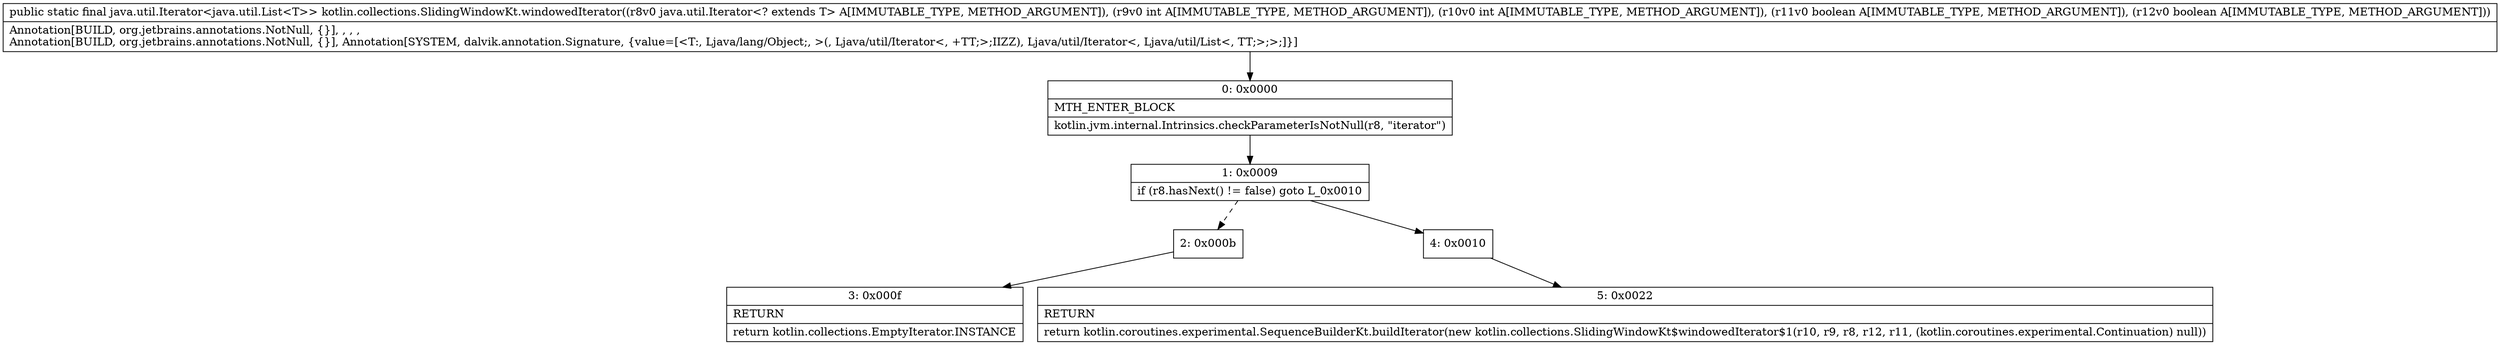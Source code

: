 digraph "CFG forkotlin.collections.SlidingWindowKt.windowedIterator(Ljava\/util\/Iterator;IIZZ)Ljava\/util\/Iterator;" {
Node_0 [shape=record,label="{0\:\ 0x0000|MTH_ENTER_BLOCK\l|kotlin.jvm.internal.Intrinsics.checkParameterIsNotNull(r8, \"iterator\")\l}"];
Node_1 [shape=record,label="{1\:\ 0x0009|if (r8.hasNext() != false) goto L_0x0010\l}"];
Node_2 [shape=record,label="{2\:\ 0x000b}"];
Node_3 [shape=record,label="{3\:\ 0x000f|RETURN\l|return kotlin.collections.EmptyIterator.INSTANCE\l}"];
Node_4 [shape=record,label="{4\:\ 0x0010}"];
Node_5 [shape=record,label="{5\:\ 0x0022|RETURN\l|return kotlin.coroutines.experimental.SequenceBuilderKt.buildIterator(new kotlin.collections.SlidingWindowKt$windowedIterator$1(r10, r9, r8, r12, r11, (kotlin.coroutines.experimental.Continuation) null))\l}"];
MethodNode[shape=record,label="{public static final java.util.Iterator\<java.util.List\<T\>\> kotlin.collections.SlidingWindowKt.windowedIterator((r8v0 java.util.Iterator\<? extends T\> A[IMMUTABLE_TYPE, METHOD_ARGUMENT]), (r9v0 int A[IMMUTABLE_TYPE, METHOD_ARGUMENT]), (r10v0 int A[IMMUTABLE_TYPE, METHOD_ARGUMENT]), (r11v0 boolean A[IMMUTABLE_TYPE, METHOD_ARGUMENT]), (r12v0 boolean A[IMMUTABLE_TYPE, METHOD_ARGUMENT]))  | Annotation[BUILD, org.jetbrains.annotations.NotNull, \{\}], , , , \lAnnotation[BUILD, org.jetbrains.annotations.NotNull, \{\}], Annotation[SYSTEM, dalvik.annotation.Signature, \{value=[\<T:, Ljava\/lang\/Object;, \>(, Ljava\/util\/Iterator\<, +TT;\>;IIZZ), Ljava\/util\/Iterator\<, Ljava\/util\/List\<, TT;\>;\>;]\}]\l}"];
MethodNode -> Node_0;
Node_0 -> Node_1;
Node_1 -> Node_2[style=dashed];
Node_1 -> Node_4;
Node_2 -> Node_3;
Node_4 -> Node_5;
}


